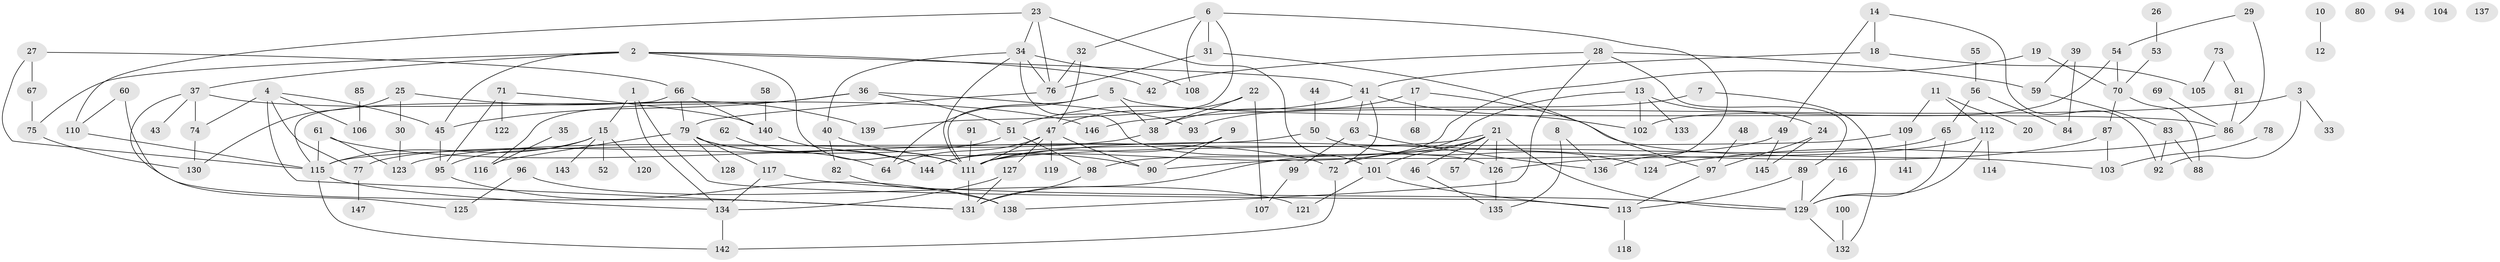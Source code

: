 // coarse degree distribution, {3: 0.1414141414141414, 6: 0.09090909090909091, 4: 0.1414141414141414, 2: 0.2222222222222222, 0: 0.050505050505050504, 5: 0.0707070707070707, 1: 0.21212121212121213, 13: 0.010101010101010102, 8: 0.030303030303030304, 7: 0.030303030303030304}
// Generated by graph-tools (version 1.1) at 2025/41/03/06/25 10:41:20]
// undirected, 147 vertices, 207 edges
graph export_dot {
graph [start="1"]
  node [color=gray90,style=filled];
  1;
  2;
  3;
  4;
  5;
  6;
  7;
  8;
  9;
  10;
  11;
  12;
  13;
  14;
  15;
  16;
  17;
  18;
  19;
  20;
  21;
  22;
  23;
  24;
  25;
  26;
  27;
  28;
  29;
  30;
  31;
  32;
  33;
  34;
  35;
  36;
  37;
  38;
  39;
  40;
  41;
  42;
  43;
  44;
  45;
  46;
  47;
  48;
  49;
  50;
  51;
  52;
  53;
  54;
  55;
  56;
  57;
  58;
  59;
  60;
  61;
  62;
  63;
  64;
  65;
  66;
  67;
  68;
  69;
  70;
  71;
  72;
  73;
  74;
  75;
  76;
  77;
  78;
  79;
  80;
  81;
  82;
  83;
  84;
  85;
  86;
  87;
  88;
  89;
  90;
  91;
  92;
  93;
  94;
  95;
  96;
  97;
  98;
  99;
  100;
  101;
  102;
  103;
  104;
  105;
  106;
  107;
  108;
  109;
  110;
  111;
  112;
  113;
  114;
  115;
  116;
  117;
  118;
  119;
  120;
  121;
  122;
  123;
  124;
  125;
  126;
  127;
  128;
  129;
  130;
  131;
  132;
  133;
  134;
  135;
  136;
  137;
  138;
  139;
  140;
  141;
  142;
  143;
  144;
  145;
  146;
  147;
  1 -- 15;
  1 -- 113;
  1 -- 134;
  2 -- 37;
  2 -- 41;
  2 -- 42;
  2 -- 45;
  2 -- 75;
  2 -- 111;
  3 -- 33;
  3 -- 92;
  3 -- 146;
  4 -- 45;
  4 -- 74;
  4 -- 77;
  4 -- 106;
  4 -- 131;
  5 -- 38;
  5 -- 64;
  5 -- 86;
  5 -- 111;
  6 -- 31;
  6 -- 32;
  6 -- 108;
  6 -- 136;
  6 -- 139;
  7 -- 93;
  7 -- 132;
  8 -- 135;
  8 -- 136;
  9 -- 90;
  9 -- 111;
  10 -- 12;
  11 -- 20;
  11 -- 109;
  11 -- 112;
  13 -- 24;
  13 -- 98;
  13 -- 102;
  13 -- 133;
  14 -- 18;
  14 -- 49;
  14 -- 92;
  15 -- 52;
  15 -- 95;
  15 -- 115;
  15 -- 120;
  15 -- 143;
  16 -- 129;
  17 -- 38;
  17 -- 68;
  17 -- 103;
  18 -- 41;
  18 -- 105;
  19 -- 70;
  19 -- 144;
  21 -- 46;
  21 -- 57;
  21 -- 101;
  21 -- 126;
  21 -- 129;
  21 -- 131;
  21 -- 144;
  22 -- 38;
  22 -- 47;
  22 -- 107;
  23 -- 34;
  23 -- 76;
  23 -- 101;
  23 -- 110;
  24 -- 97;
  24 -- 145;
  25 -- 30;
  25 -- 130;
  25 -- 139;
  26 -- 53;
  27 -- 66;
  27 -- 67;
  27 -- 115;
  28 -- 42;
  28 -- 59;
  28 -- 89;
  28 -- 138;
  29 -- 54;
  29 -- 86;
  30 -- 123;
  31 -- 76;
  31 -- 97;
  32 -- 47;
  32 -- 76;
  34 -- 40;
  34 -- 76;
  34 -- 108;
  34 -- 111;
  34 -- 126;
  35 -- 116;
  36 -- 45;
  36 -- 51;
  36 -- 93;
  36 -- 116;
  37 -- 43;
  37 -- 74;
  37 -- 125;
  37 -- 146;
  38 -- 123;
  39 -- 59;
  39 -- 84;
  40 -- 82;
  40 -- 90;
  41 -- 51;
  41 -- 63;
  41 -- 72;
  41 -- 102;
  44 -- 50;
  45 -- 95;
  46 -- 135;
  47 -- 64;
  47 -- 90;
  47 -- 111;
  47 -- 119;
  47 -- 127;
  48 -- 97;
  49 -- 90;
  49 -- 145;
  50 -- 115;
  50 -- 124;
  51 -- 77;
  51 -- 98;
  53 -- 70;
  54 -- 70;
  54 -- 102;
  55 -- 56;
  56 -- 65;
  56 -- 84;
  58 -- 140;
  59 -- 83;
  60 -- 110;
  60 -- 131;
  61 -- 72;
  61 -- 115;
  61 -- 123;
  62 -- 64;
  63 -- 99;
  63 -- 136;
  65 -- 72;
  65 -- 129;
  66 -- 79;
  66 -- 115;
  66 -- 140;
  67 -- 75;
  69 -- 86;
  70 -- 87;
  70 -- 88;
  71 -- 95;
  71 -- 122;
  71 -- 140;
  72 -- 142;
  73 -- 81;
  73 -- 105;
  74 -- 130;
  75 -- 130;
  76 -- 79;
  77 -- 147;
  78 -- 103;
  79 -- 111;
  79 -- 116;
  79 -- 117;
  79 -- 128;
  79 -- 144;
  81 -- 86;
  82 -- 138;
  83 -- 88;
  83 -- 92;
  85 -- 106;
  86 -- 124;
  87 -- 103;
  87 -- 111;
  89 -- 113;
  89 -- 129;
  91 -- 111;
  95 -- 138;
  96 -- 121;
  96 -- 125;
  97 -- 113;
  98 -- 131;
  99 -- 107;
  100 -- 132;
  101 -- 113;
  101 -- 121;
  109 -- 111;
  109 -- 141;
  110 -- 115;
  111 -- 131;
  112 -- 114;
  112 -- 126;
  112 -- 129;
  113 -- 118;
  115 -- 134;
  115 -- 142;
  117 -- 129;
  117 -- 134;
  126 -- 135;
  127 -- 131;
  127 -- 134;
  129 -- 132;
  134 -- 142;
  140 -- 144;
}

